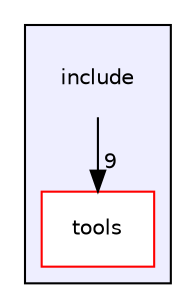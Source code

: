 digraph "include" {
  bgcolor=transparent;
  compound=true
  node [ fontsize="10", fontname="Helvetica"];
  edge [ labelfontsize="10", labelfontname="Helvetica"];
  subgraph clusterdir_d44c64559bbebec7f509842c48db8b23 {
    graph [ bgcolor="#eeeeff", pencolor="black", label="" URL="dir_d44c64559bbebec7f509842c48db8b23.html"];
    dir_d44c64559bbebec7f509842c48db8b23 [shape=plaintext label="include"];
    dir_db22b1395f615d1428e10e22469fe87b [shape=box label="tools" color="red" fillcolor="white" style="filled" URL="dir_db22b1395f615d1428e10e22469fe87b.html"];
  }
  dir_d44c64559bbebec7f509842c48db8b23->dir_db22b1395f615d1428e10e22469fe87b [headlabel="9", labeldistance=1.5 headhref="dir_000002_000003.html"];
}
